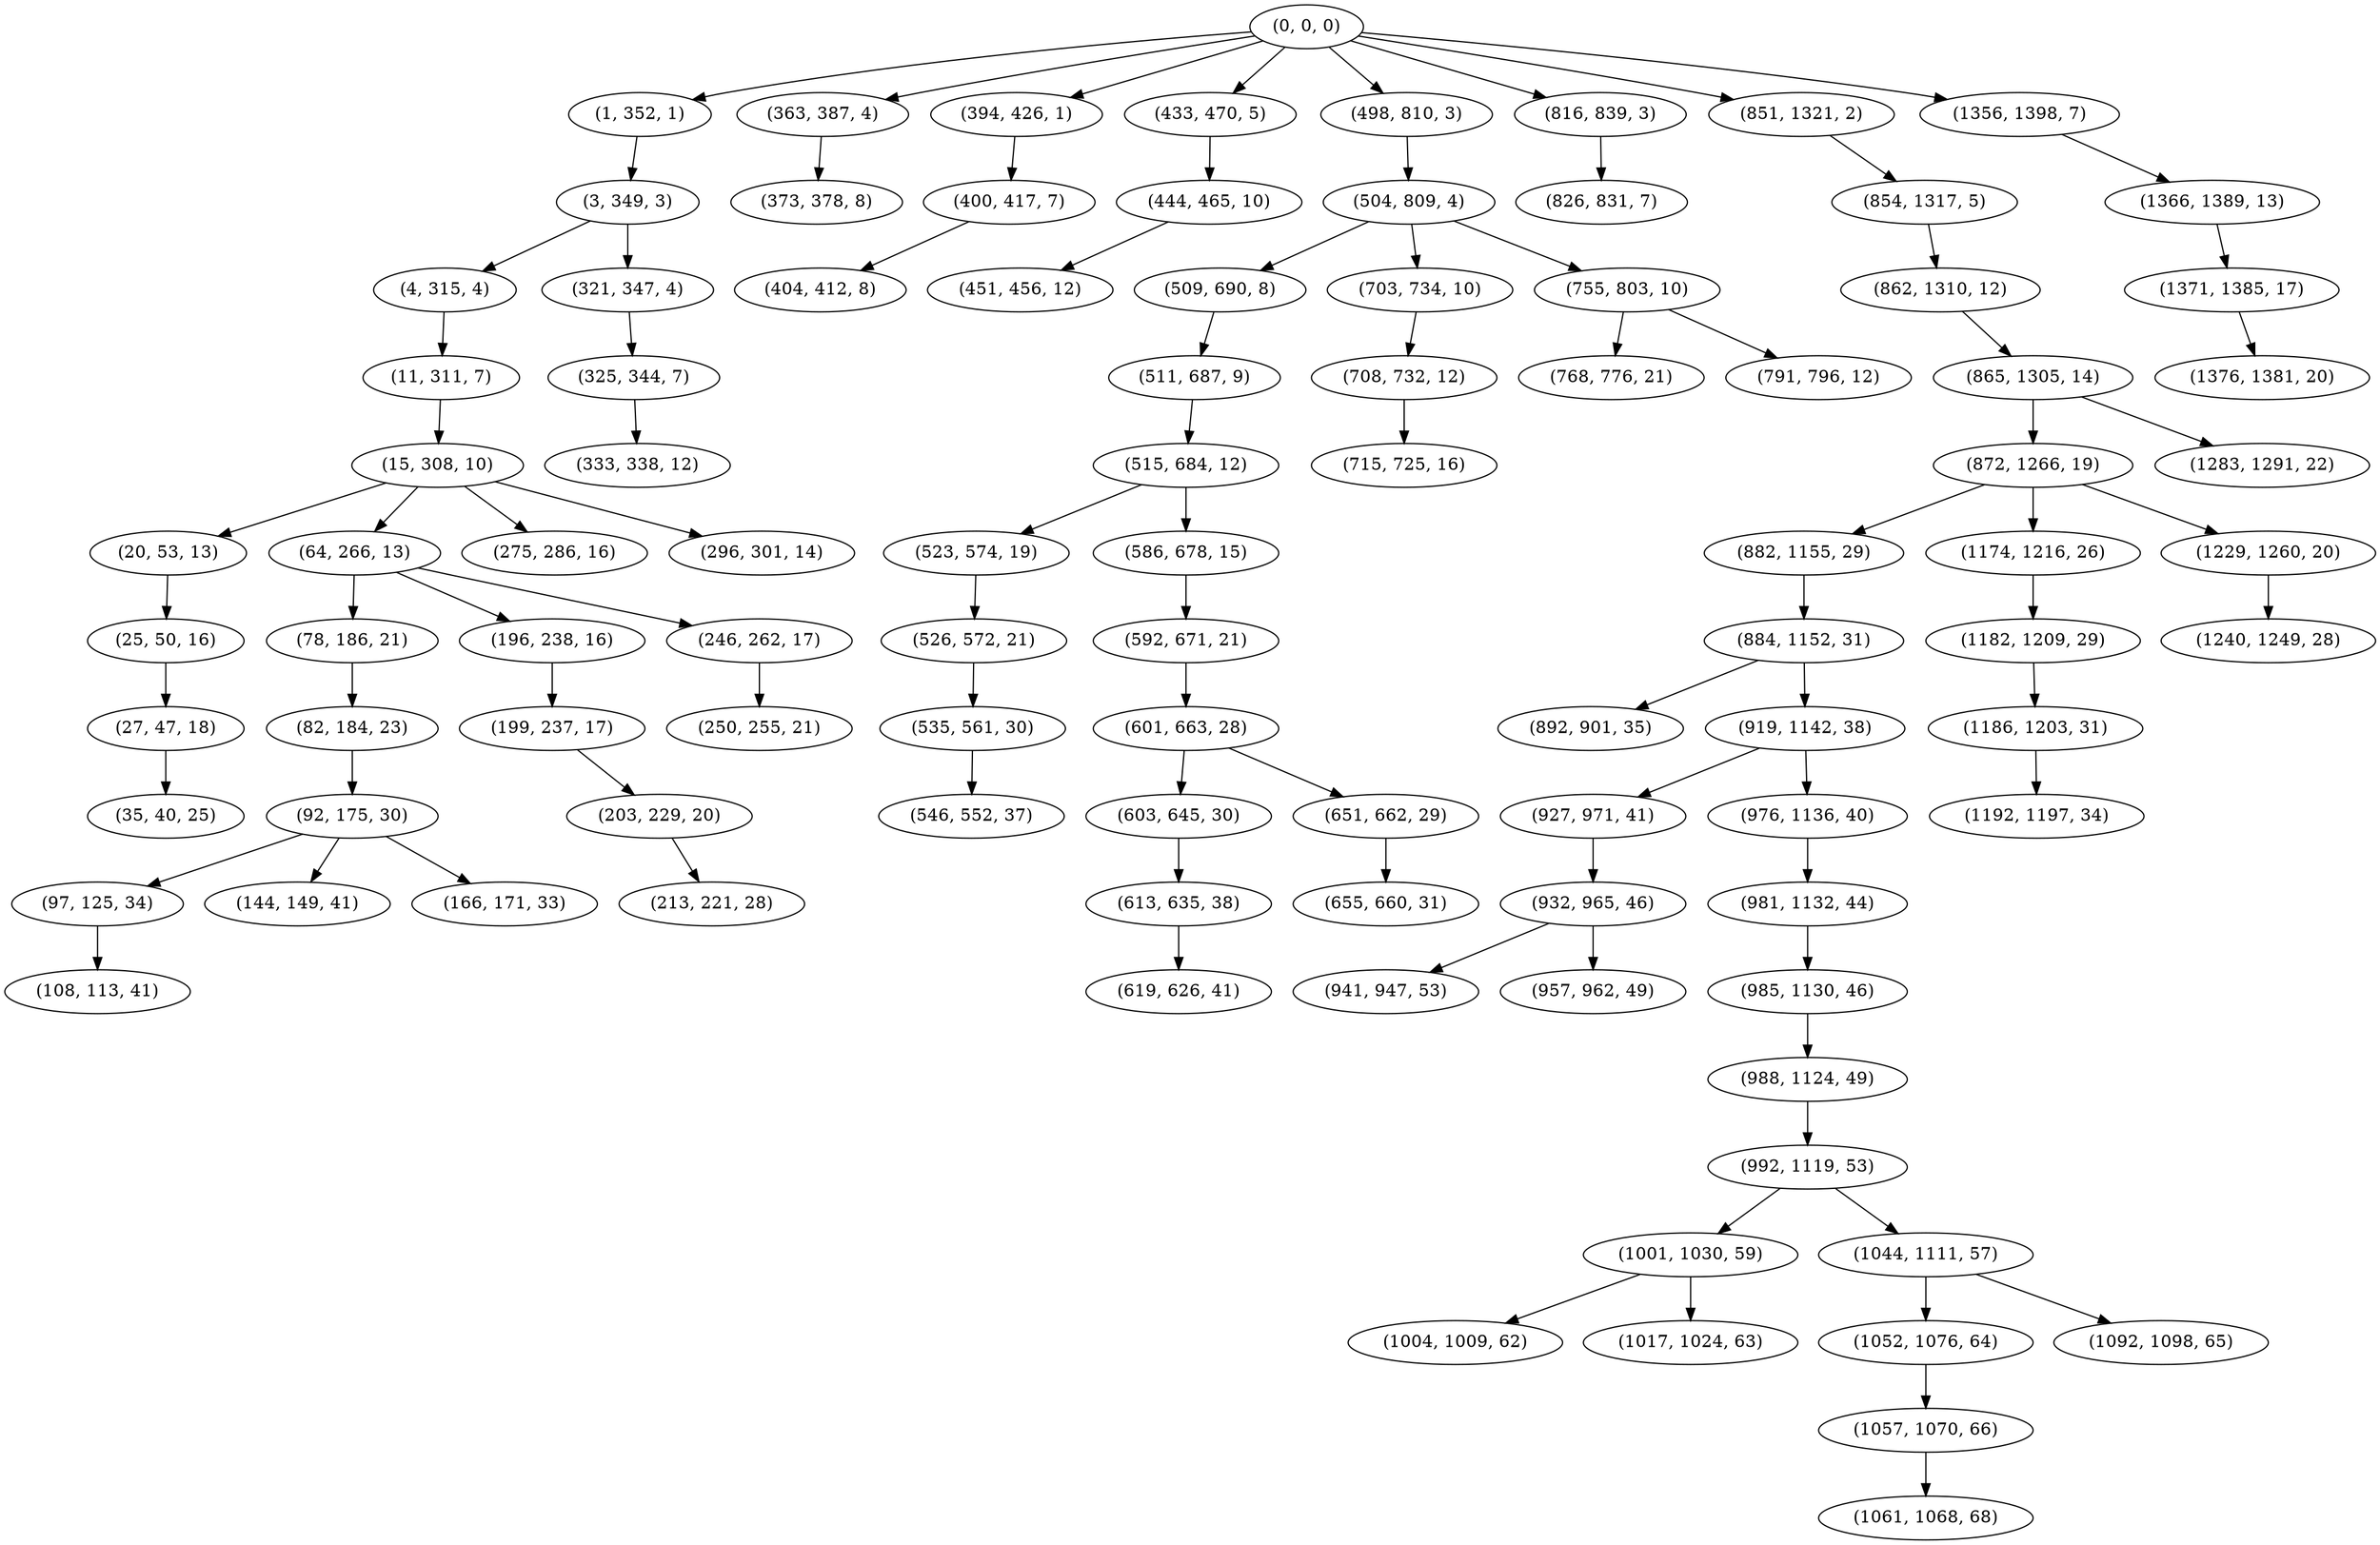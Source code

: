 digraph tree {
    "(0, 0, 0)";
    "(1, 352, 1)";
    "(3, 349, 3)";
    "(4, 315, 4)";
    "(11, 311, 7)";
    "(15, 308, 10)";
    "(20, 53, 13)";
    "(25, 50, 16)";
    "(27, 47, 18)";
    "(35, 40, 25)";
    "(64, 266, 13)";
    "(78, 186, 21)";
    "(82, 184, 23)";
    "(92, 175, 30)";
    "(97, 125, 34)";
    "(108, 113, 41)";
    "(144, 149, 41)";
    "(166, 171, 33)";
    "(196, 238, 16)";
    "(199, 237, 17)";
    "(203, 229, 20)";
    "(213, 221, 28)";
    "(246, 262, 17)";
    "(250, 255, 21)";
    "(275, 286, 16)";
    "(296, 301, 14)";
    "(321, 347, 4)";
    "(325, 344, 7)";
    "(333, 338, 12)";
    "(363, 387, 4)";
    "(373, 378, 8)";
    "(394, 426, 1)";
    "(400, 417, 7)";
    "(404, 412, 8)";
    "(433, 470, 5)";
    "(444, 465, 10)";
    "(451, 456, 12)";
    "(498, 810, 3)";
    "(504, 809, 4)";
    "(509, 690, 8)";
    "(511, 687, 9)";
    "(515, 684, 12)";
    "(523, 574, 19)";
    "(526, 572, 21)";
    "(535, 561, 30)";
    "(546, 552, 37)";
    "(586, 678, 15)";
    "(592, 671, 21)";
    "(601, 663, 28)";
    "(603, 645, 30)";
    "(613, 635, 38)";
    "(619, 626, 41)";
    "(651, 662, 29)";
    "(655, 660, 31)";
    "(703, 734, 10)";
    "(708, 732, 12)";
    "(715, 725, 16)";
    "(755, 803, 10)";
    "(768, 776, 21)";
    "(791, 796, 12)";
    "(816, 839, 3)";
    "(826, 831, 7)";
    "(851, 1321, 2)";
    "(854, 1317, 5)";
    "(862, 1310, 12)";
    "(865, 1305, 14)";
    "(872, 1266, 19)";
    "(882, 1155, 29)";
    "(884, 1152, 31)";
    "(892, 901, 35)";
    "(919, 1142, 38)";
    "(927, 971, 41)";
    "(932, 965, 46)";
    "(941, 947, 53)";
    "(957, 962, 49)";
    "(976, 1136, 40)";
    "(981, 1132, 44)";
    "(985, 1130, 46)";
    "(988, 1124, 49)";
    "(992, 1119, 53)";
    "(1001, 1030, 59)";
    "(1004, 1009, 62)";
    "(1017, 1024, 63)";
    "(1044, 1111, 57)";
    "(1052, 1076, 64)";
    "(1057, 1070, 66)";
    "(1061, 1068, 68)";
    "(1092, 1098, 65)";
    "(1174, 1216, 26)";
    "(1182, 1209, 29)";
    "(1186, 1203, 31)";
    "(1192, 1197, 34)";
    "(1229, 1260, 20)";
    "(1240, 1249, 28)";
    "(1283, 1291, 22)";
    "(1356, 1398, 7)";
    "(1366, 1389, 13)";
    "(1371, 1385, 17)";
    "(1376, 1381, 20)";
    "(0, 0, 0)" -> "(1, 352, 1)";
    "(0, 0, 0)" -> "(363, 387, 4)";
    "(0, 0, 0)" -> "(394, 426, 1)";
    "(0, 0, 0)" -> "(433, 470, 5)";
    "(0, 0, 0)" -> "(498, 810, 3)";
    "(0, 0, 0)" -> "(816, 839, 3)";
    "(0, 0, 0)" -> "(851, 1321, 2)";
    "(0, 0, 0)" -> "(1356, 1398, 7)";
    "(1, 352, 1)" -> "(3, 349, 3)";
    "(3, 349, 3)" -> "(4, 315, 4)";
    "(3, 349, 3)" -> "(321, 347, 4)";
    "(4, 315, 4)" -> "(11, 311, 7)";
    "(11, 311, 7)" -> "(15, 308, 10)";
    "(15, 308, 10)" -> "(20, 53, 13)";
    "(15, 308, 10)" -> "(64, 266, 13)";
    "(15, 308, 10)" -> "(275, 286, 16)";
    "(15, 308, 10)" -> "(296, 301, 14)";
    "(20, 53, 13)" -> "(25, 50, 16)";
    "(25, 50, 16)" -> "(27, 47, 18)";
    "(27, 47, 18)" -> "(35, 40, 25)";
    "(64, 266, 13)" -> "(78, 186, 21)";
    "(64, 266, 13)" -> "(196, 238, 16)";
    "(64, 266, 13)" -> "(246, 262, 17)";
    "(78, 186, 21)" -> "(82, 184, 23)";
    "(82, 184, 23)" -> "(92, 175, 30)";
    "(92, 175, 30)" -> "(97, 125, 34)";
    "(92, 175, 30)" -> "(144, 149, 41)";
    "(92, 175, 30)" -> "(166, 171, 33)";
    "(97, 125, 34)" -> "(108, 113, 41)";
    "(196, 238, 16)" -> "(199, 237, 17)";
    "(199, 237, 17)" -> "(203, 229, 20)";
    "(203, 229, 20)" -> "(213, 221, 28)";
    "(246, 262, 17)" -> "(250, 255, 21)";
    "(321, 347, 4)" -> "(325, 344, 7)";
    "(325, 344, 7)" -> "(333, 338, 12)";
    "(363, 387, 4)" -> "(373, 378, 8)";
    "(394, 426, 1)" -> "(400, 417, 7)";
    "(400, 417, 7)" -> "(404, 412, 8)";
    "(433, 470, 5)" -> "(444, 465, 10)";
    "(444, 465, 10)" -> "(451, 456, 12)";
    "(498, 810, 3)" -> "(504, 809, 4)";
    "(504, 809, 4)" -> "(509, 690, 8)";
    "(504, 809, 4)" -> "(703, 734, 10)";
    "(504, 809, 4)" -> "(755, 803, 10)";
    "(509, 690, 8)" -> "(511, 687, 9)";
    "(511, 687, 9)" -> "(515, 684, 12)";
    "(515, 684, 12)" -> "(523, 574, 19)";
    "(515, 684, 12)" -> "(586, 678, 15)";
    "(523, 574, 19)" -> "(526, 572, 21)";
    "(526, 572, 21)" -> "(535, 561, 30)";
    "(535, 561, 30)" -> "(546, 552, 37)";
    "(586, 678, 15)" -> "(592, 671, 21)";
    "(592, 671, 21)" -> "(601, 663, 28)";
    "(601, 663, 28)" -> "(603, 645, 30)";
    "(601, 663, 28)" -> "(651, 662, 29)";
    "(603, 645, 30)" -> "(613, 635, 38)";
    "(613, 635, 38)" -> "(619, 626, 41)";
    "(651, 662, 29)" -> "(655, 660, 31)";
    "(703, 734, 10)" -> "(708, 732, 12)";
    "(708, 732, 12)" -> "(715, 725, 16)";
    "(755, 803, 10)" -> "(768, 776, 21)";
    "(755, 803, 10)" -> "(791, 796, 12)";
    "(816, 839, 3)" -> "(826, 831, 7)";
    "(851, 1321, 2)" -> "(854, 1317, 5)";
    "(854, 1317, 5)" -> "(862, 1310, 12)";
    "(862, 1310, 12)" -> "(865, 1305, 14)";
    "(865, 1305, 14)" -> "(872, 1266, 19)";
    "(865, 1305, 14)" -> "(1283, 1291, 22)";
    "(872, 1266, 19)" -> "(882, 1155, 29)";
    "(872, 1266, 19)" -> "(1174, 1216, 26)";
    "(872, 1266, 19)" -> "(1229, 1260, 20)";
    "(882, 1155, 29)" -> "(884, 1152, 31)";
    "(884, 1152, 31)" -> "(892, 901, 35)";
    "(884, 1152, 31)" -> "(919, 1142, 38)";
    "(919, 1142, 38)" -> "(927, 971, 41)";
    "(919, 1142, 38)" -> "(976, 1136, 40)";
    "(927, 971, 41)" -> "(932, 965, 46)";
    "(932, 965, 46)" -> "(941, 947, 53)";
    "(932, 965, 46)" -> "(957, 962, 49)";
    "(976, 1136, 40)" -> "(981, 1132, 44)";
    "(981, 1132, 44)" -> "(985, 1130, 46)";
    "(985, 1130, 46)" -> "(988, 1124, 49)";
    "(988, 1124, 49)" -> "(992, 1119, 53)";
    "(992, 1119, 53)" -> "(1001, 1030, 59)";
    "(992, 1119, 53)" -> "(1044, 1111, 57)";
    "(1001, 1030, 59)" -> "(1004, 1009, 62)";
    "(1001, 1030, 59)" -> "(1017, 1024, 63)";
    "(1044, 1111, 57)" -> "(1052, 1076, 64)";
    "(1044, 1111, 57)" -> "(1092, 1098, 65)";
    "(1052, 1076, 64)" -> "(1057, 1070, 66)";
    "(1057, 1070, 66)" -> "(1061, 1068, 68)";
    "(1174, 1216, 26)" -> "(1182, 1209, 29)";
    "(1182, 1209, 29)" -> "(1186, 1203, 31)";
    "(1186, 1203, 31)" -> "(1192, 1197, 34)";
    "(1229, 1260, 20)" -> "(1240, 1249, 28)";
    "(1356, 1398, 7)" -> "(1366, 1389, 13)";
    "(1366, 1389, 13)" -> "(1371, 1385, 17)";
    "(1371, 1385, 17)" -> "(1376, 1381, 20)";
}
